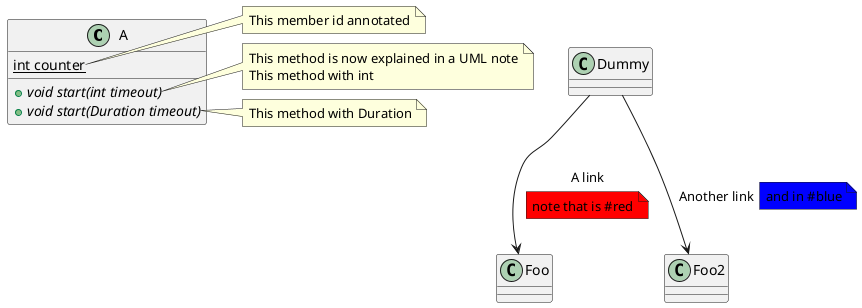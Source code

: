 @startuml
class A {
    {static} int counter
    +void {abstract} start(int timeout)
    +void {abstract} start(Duration timeout)
}

note right of A::counter
    This member id annotated
end note
note right of A::"start(int timeout)"
    This method is now explained in a UML note
    This method with int
end note
note right of A::"start(Duration timeout)"
    This method with Duration
end note

'Note on links
class Dummy
Dummy --> Foo : A link
note on link #red: note that is #red

Dummy --> Foo2 : Another link
note right on link #blue
and in #blue
end note
@enduml
